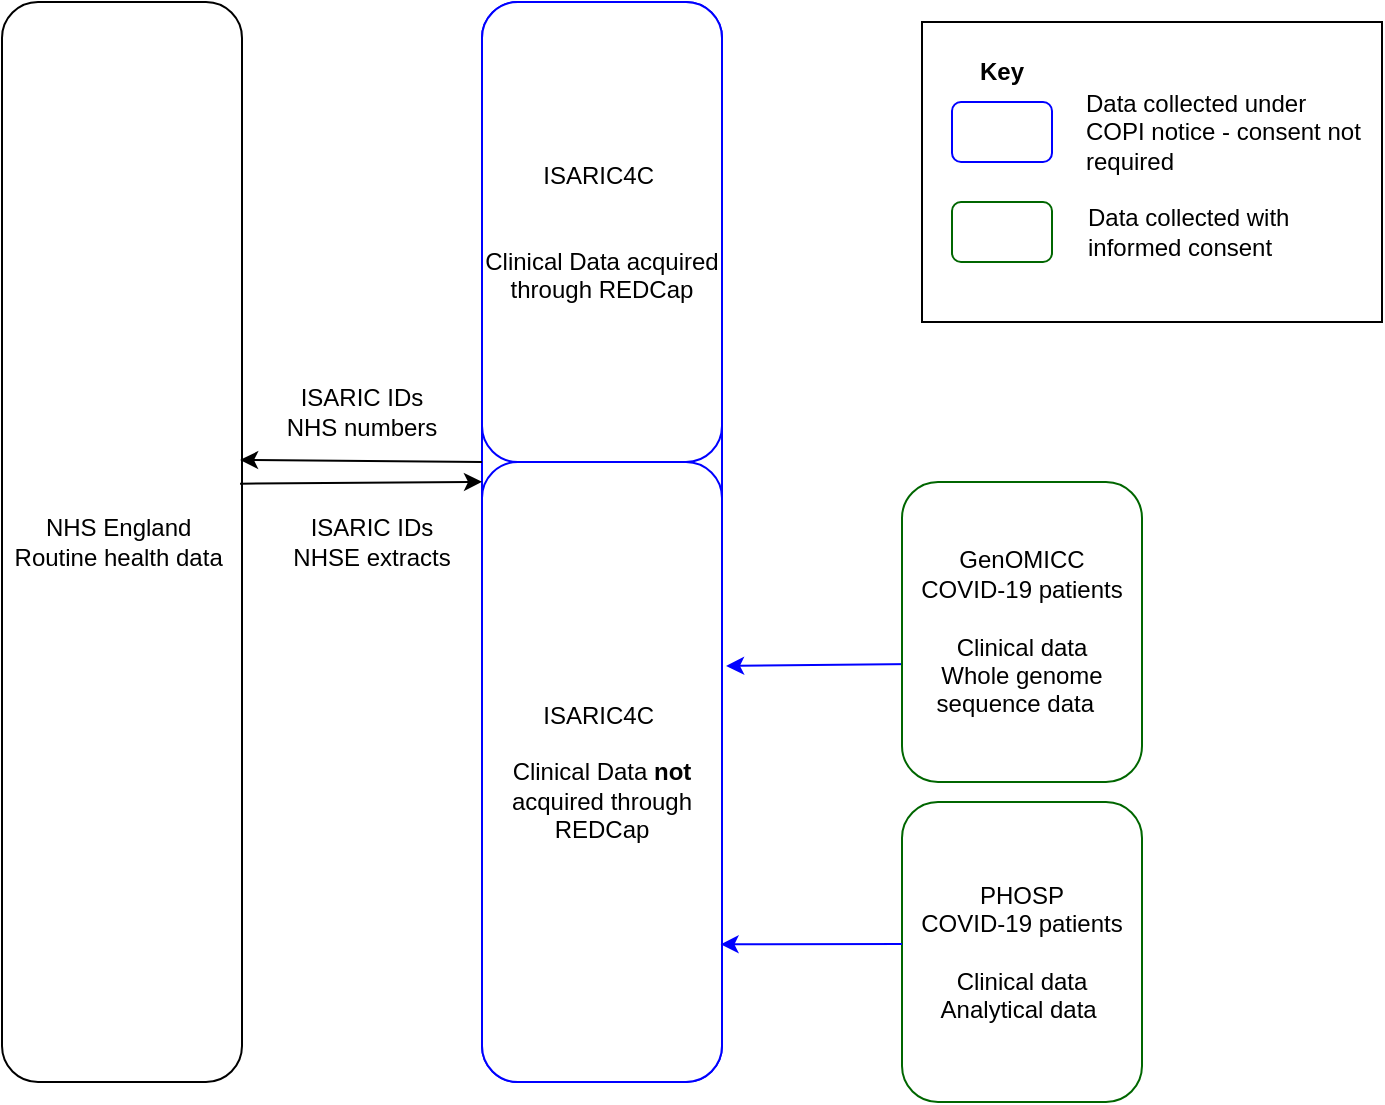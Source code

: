<mxfile version="21.1.8" type="device">
  <diagram name="Page-1" id="BFAfXD4COOUsBw89pPKr">
    <mxGraphModel dx="2074" dy="1158" grid="1" gridSize="10" guides="1" tooltips="1" connect="1" arrows="1" fold="1" page="1" pageScale="1" pageWidth="850" pageHeight="1100" math="0" shadow="0">
      <root>
        <mxCell id="0" />
        <mxCell id="1" parent="0" />
        <mxCell id="M3oFYjEH38Rrcv15kbG6-4" value="" style="endArrow=classic;html=1;rounded=0;entryX=1.017;entryY=0.329;entryDx=0;entryDy=0;entryPerimeter=0;fontColor=#0000FF;strokeColor=#0000FF;" edge="1" parent="1" target="-7jV0sOdFc6A--xh77ND-5">
          <mxGeometry width="50" height="50" relative="1" as="geometry">
            <mxPoint x="710" y="380" as="sourcePoint" />
            <mxPoint x="550" y="380" as="targetPoint" />
          </mxGeometry>
        </mxCell>
        <mxCell id="JzKawUKtdEdiUEbR5uT6-11" value="" style="rounded=1;whiteSpace=wrap;html=1;strokeColor=#0000FF;" parent="1" vertex="1">
          <mxGeometry x="390" y="50" width="120" height="540" as="geometry" />
        </mxCell>
        <mxCell id="-7jV0sOdFc6A--xh77ND-2" value="PHOSP &lt;br&gt;COVID-19 patients&lt;br&gt;&lt;br&gt;Clinical data&lt;br&gt;Analytical data&amp;nbsp;" style="rounded=1;whiteSpace=wrap;html=1;fontColor=#000000;strokeColor=#006600;" parent="1" vertex="1">
          <mxGeometry x="600" y="450" width="120" height="150" as="geometry" />
        </mxCell>
        <mxCell id="-7jV0sOdFc6A--xh77ND-3" value="GenOMICC &lt;br&gt;COVID-19 patients&lt;br&gt;&lt;br&gt;Clinical data&lt;br&gt;Whole genome sequence data&amp;nbsp;&amp;nbsp;" style="rounded=1;whiteSpace=wrap;html=1;fontColor=#000000;strokeColor=#006600;" parent="1" vertex="1">
          <mxGeometry x="600" y="290" width="120" height="150" as="geometry" />
        </mxCell>
        <mxCell id="-7jV0sOdFc6A--xh77ND-4" value="ISARIC4C&amp;nbsp;&lt;br&gt;&lt;br&gt;&lt;br&gt;Clinical Data acquired through REDCap" style="rounded=1;whiteSpace=wrap;html=1;strokeColor=#0000FF;" parent="1" vertex="1">
          <mxGeometry x="390" y="50" width="120" height="230" as="geometry" />
        </mxCell>
        <mxCell id="-7jV0sOdFc6A--xh77ND-6" value="NHS England&amp;nbsp;&lt;br&gt;Routine health data&amp;nbsp;" style="rounded=1;whiteSpace=wrap;html=1;" parent="1" vertex="1">
          <mxGeometry x="150" y="50" width="120" height="540" as="geometry" />
        </mxCell>
        <mxCell id="-7jV0sOdFc6A--xh77ND-5" value="ISARIC4C&amp;nbsp;&lt;br style=&quot;border-color: var(--border-color);&quot;&gt;&lt;br style=&quot;border-color: var(--border-color);&quot;&gt;Clinical Data &lt;b&gt;not&lt;/b&gt; acquired through REDCap" style="rounded=1;whiteSpace=wrap;html=1;strokeColor=#0000FF;" parent="1" vertex="1">
          <mxGeometry x="390" y="280" width="120" height="310" as="geometry" />
        </mxCell>
        <mxCell id="M3oFYjEH38Rrcv15kbG6-5" value="" style="endArrow=classic;html=1;rounded=0;entryX=0.994;entryY=0.778;entryDx=0;entryDy=0;entryPerimeter=0;fontColor=#0000FF;strokeColor=#0000FF;" edge="1" parent="1" target="-7jV0sOdFc6A--xh77ND-5">
          <mxGeometry width="50" height="50" relative="1" as="geometry">
            <mxPoint x="600" y="521" as="sourcePoint" />
            <mxPoint x="550" y="380" as="targetPoint" />
          </mxGeometry>
        </mxCell>
        <mxCell id="M3oFYjEH38Rrcv15kbG6-6" value="" style="rounded=0;whiteSpace=wrap;html=1;" vertex="1" parent="1">
          <mxGeometry x="610" y="60" width="230" height="150" as="geometry" />
        </mxCell>
        <mxCell id="M3oFYjEH38Rrcv15kbG6-8" value="Key" style="text;html=1;strokeColor=none;fillColor=none;align=center;verticalAlign=middle;whiteSpace=wrap;rounded=0;fontStyle=1" vertex="1" parent="1">
          <mxGeometry x="620" y="70" width="60" height="30" as="geometry" />
        </mxCell>
        <mxCell id="M3oFYjEH38Rrcv15kbG6-11" value="Data collected under COPI notice - consent not required" style="text;html=1;strokeColor=none;fillColor=none;align=left;verticalAlign=middle;whiteSpace=wrap;rounded=0;" vertex="1" parent="1">
          <mxGeometry x="690" y="100" width="140" height="30" as="geometry" />
        </mxCell>
        <mxCell id="M3oFYjEH38Rrcv15kbG6-13" value="Data collected with informed consent" style="text;html=1;strokeColor=none;fillColor=none;align=left;verticalAlign=middle;whiteSpace=wrap;rounded=0;" vertex="1" parent="1">
          <mxGeometry x="691" y="150" width="140" height="30" as="geometry" />
        </mxCell>
        <mxCell id="M3oFYjEH38Rrcv15kbG6-14" value="" style="endArrow=classic;html=1;rounded=0;entryX=0.992;entryY=0.424;entryDx=0;entryDy=0;exitX=0;exitY=0;exitDx=0;exitDy=0;entryPerimeter=0;" edge="1" parent="1" source="-7jV0sOdFc6A--xh77ND-5" target="-7jV0sOdFc6A--xh77ND-6">
          <mxGeometry width="50" height="50" relative="1" as="geometry">
            <mxPoint x="620" y="340" as="sourcePoint" />
            <mxPoint x="570" y="390" as="targetPoint" />
          </mxGeometry>
        </mxCell>
        <mxCell id="M3oFYjEH38Rrcv15kbG6-16" value="ISARIC IDs&lt;br&gt;NHS numbers" style="text;html=1;strokeColor=none;fillColor=none;align=center;verticalAlign=middle;whiteSpace=wrap;rounded=0;" vertex="1" parent="1">
          <mxGeometry x="290" y="240" width="80" height="30" as="geometry" />
        </mxCell>
        <mxCell id="M3oFYjEH38Rrcv15kbG6-17" value="ISARIC IDs&lt;br&gt;NHSE extracts" style="text;html=1;strokeColor=none;fillColor=none;align=center;verticalAlign=middle;whiteSpace=wrap;rounded=0;" vertex="1" parent="1">
          <mxGeometry x="290" y="305" width="90" height="30" as="geometry" />
        </mxCell>
        <mxCell id="M3oFYjEH38Rrcv15kbG6-18" value="" style="endArrow=classic;html=1;rounded=0;exitX=0.992;exitY=0.446;exitDx=0;exitDy=0;exitPerimeter=0;entryX=0;entryY=0.032;entryDx=0;entryDy=0;entryPerimeter=0;" edge="1" parent="1" source="-7jV0sOdFc6A--xh77ND-6" target="-7jV0sOdFc6A--xh77ND-5">
          <mxGeometry width="50" height="50" relative="1" as="geometry">
            <mxPoint x="570" y="360" as="sourcePoint" />
            <mxPoint x="620" y="310" as="targetPoint" />
          </mxGeometry>
        </mxCell>
        <mxCell id="M3oFYjEH38Rrcv15kbG6-19" value="" style="rounded=1;whiteSpace=wrap;html=1;strokeColor=#0000FF;" vertex="1" parent="1">
          <mxGeometry x="625" y="100" width="50" height="30" as="geometry" />
        </mxCell>
        <mxCell id="M3oFYjEH38Rrcv15kbG6-21" value="" style="rounded=1;whiteSpace=wrap;html=1;strokeColor=#006600;" vertex="1" parent="1">
          <mxGeometry x="625" y="150" width="50" height="30" as="geometry" />
        </mxCell>
      </root>
    </mxGraphModel>
  </diagram>
</mxfile>
